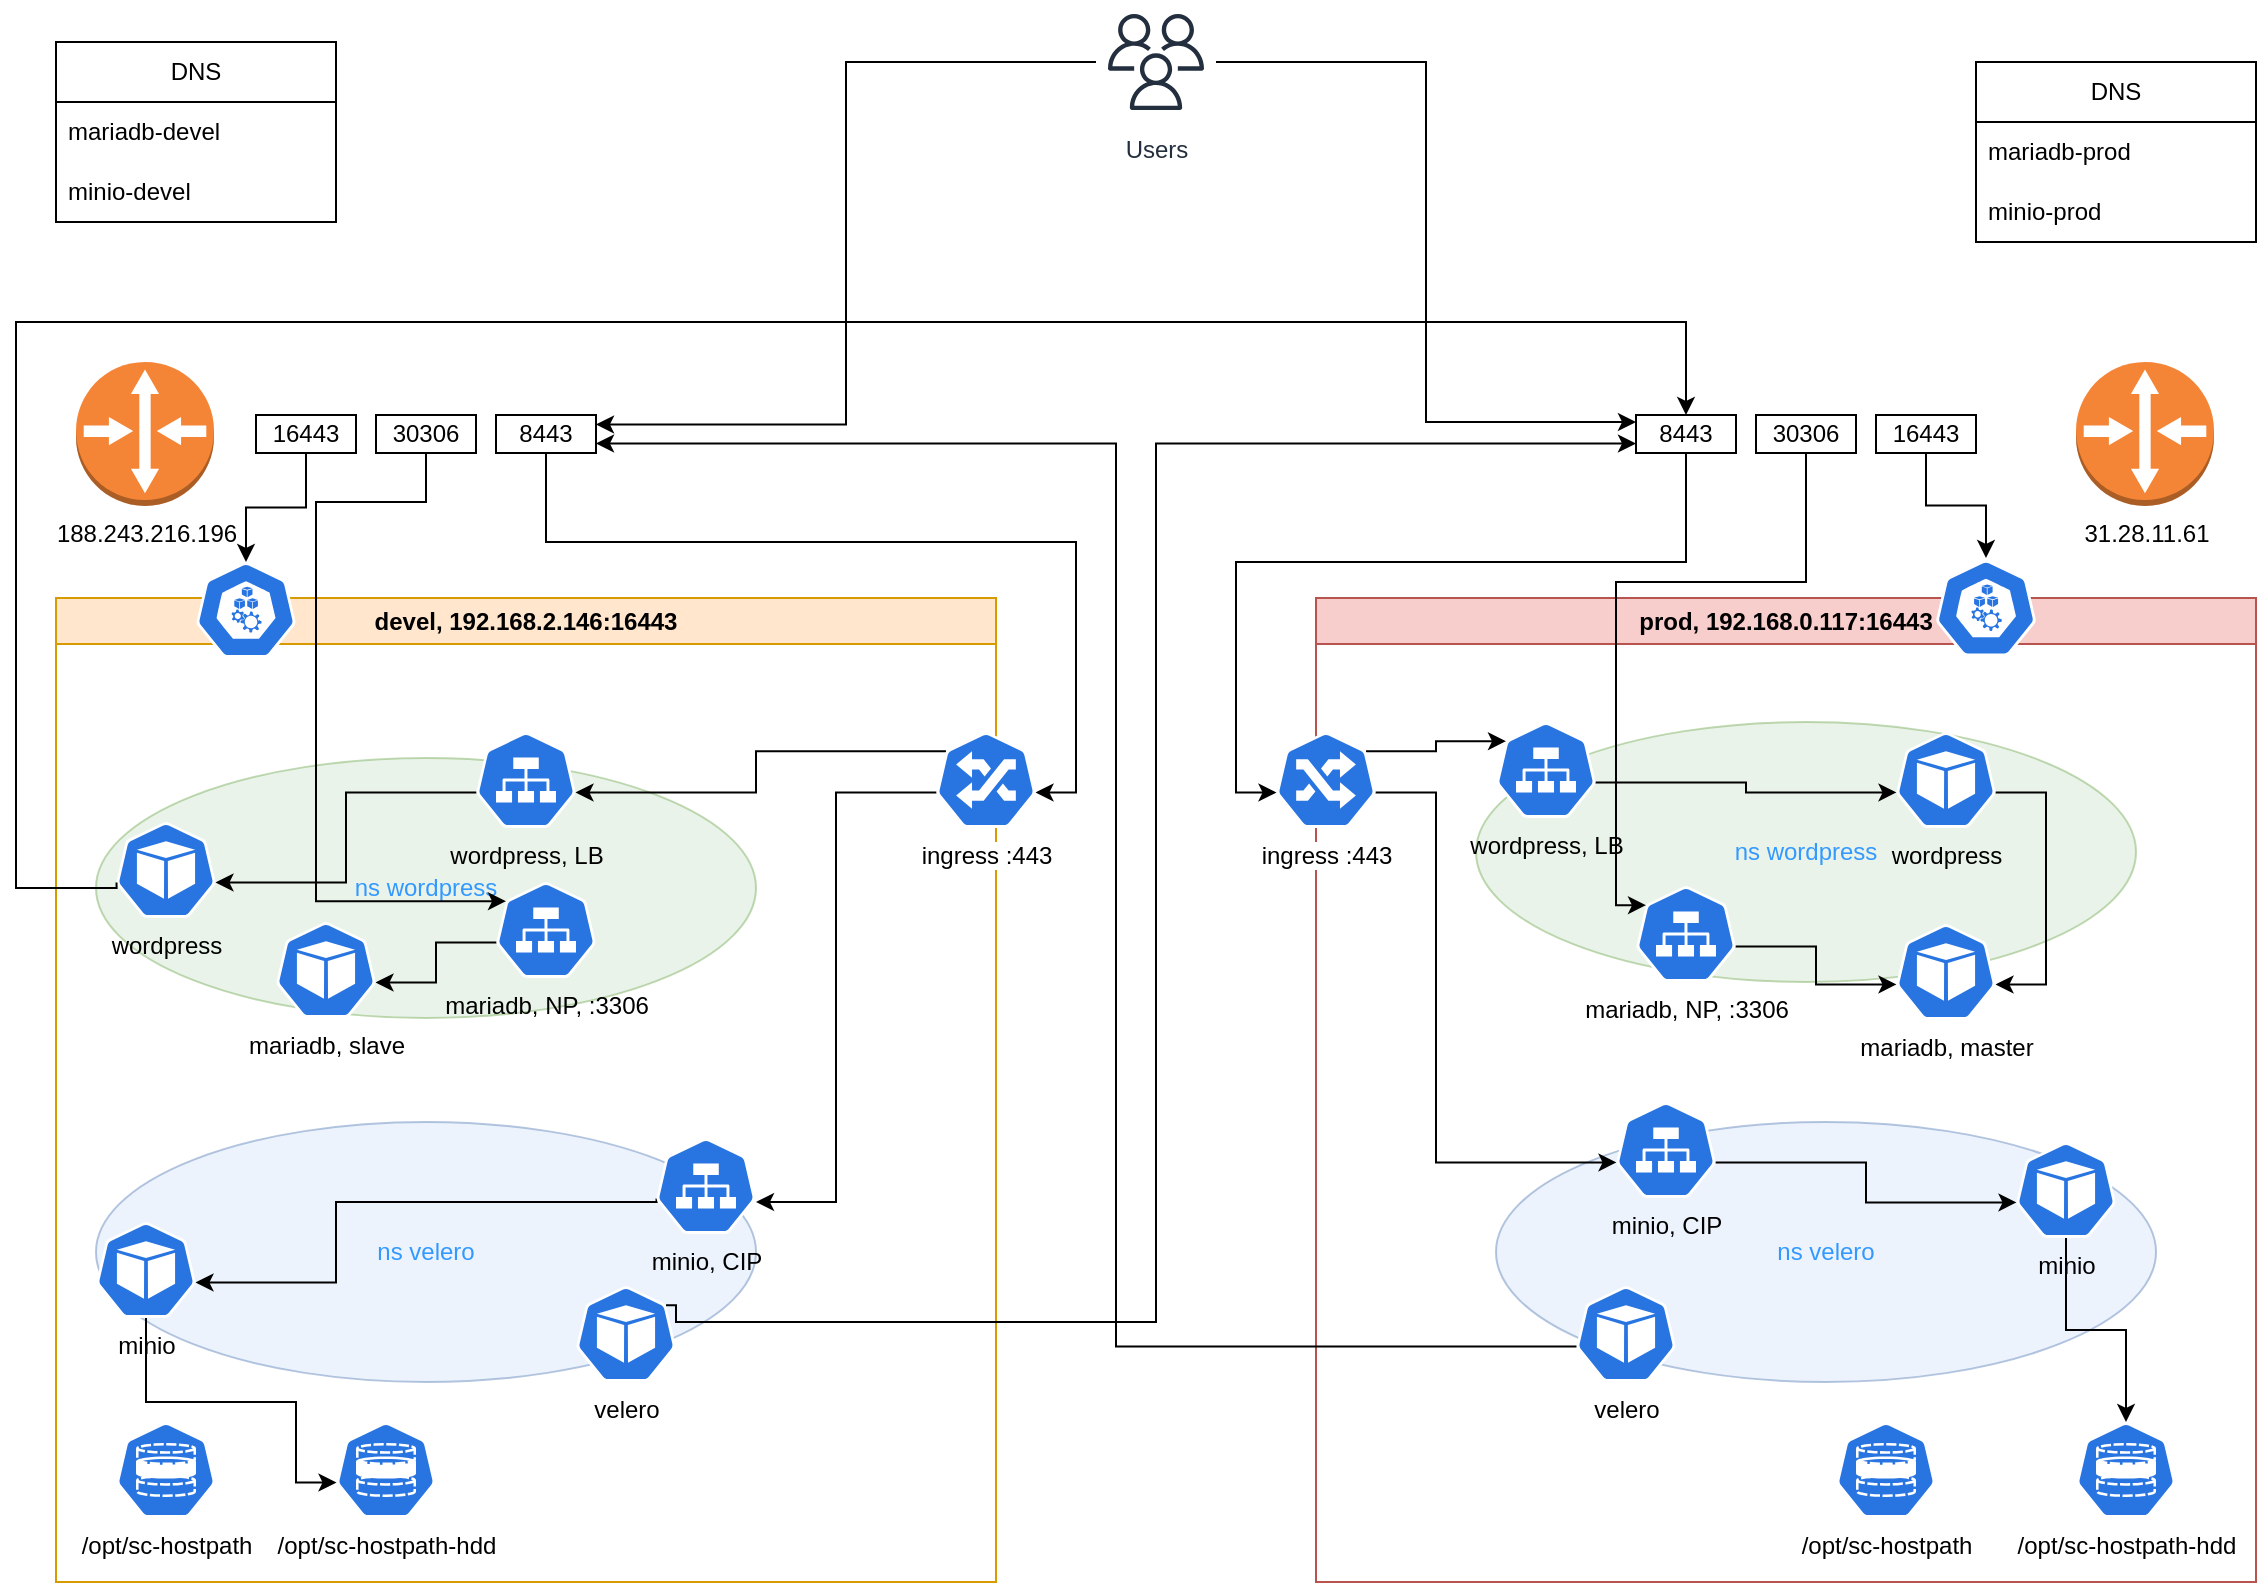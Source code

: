 <mxfile version="21.3.7" type="device">
  <diagram name="Page-1" id="nsEgBY0O27fQnudqapCM">
    <mxGraphModel dx="1414" dy="1031" grid="1" gridSize="10" guides="1" tooltips="1" connect="1" arrows="1" fold="1" page="1" pageScale="1" pageWidth="1169" pageHeight="827" background="none" math="0" shadow="0">
      <root>
        <mxCell id="0" />
        <mxCell id="1" parent="0" />
        <mxCell id="9dDGHML4WGyRwuXL0oAz-10" value="devel, 192.168.2.146:16443" style="swimlane;whiteSpace=wrap;html=1;startSize=23;fillColor=#ffe6cc;strokeColor=#d79b00;" parent="1" vertex="1">
          <mxGeometry x="45" y="317" width="470" height="492" as="geometry">
            <mxRectangle y="358" width="190" height="30" as="alternateBounds" />
          </mxGeometry>
        </mxCell>
        <mxCell id="9dDGHML4WGyRwuXL0oAz-83" value="&lt;font color=&quot;#3399ff&quot;&gt;ns wordpress&lt;/font&gt;" style="ellipse;whiteSpace=wrap;html=1;fillColor=#d5e8d4;strokeColor=#82b366;shadow=0;opacity=50;" parent="9dDGHML4WGyRwuXL0oAz-10" vertex="1">
          <mxGeometry x="20" y="80" width="330" height="130" as="geometry" />
        </mxCell>
        <mxCell id="9dDGHML4WGyRwuXL0oAz-63" value="&lt;font color=&quot;#3399ff&quot;&gt;ns velero&lt;/font&gt;" style="ellipse;whiteSpace=wrap;html=1;fillColor=#dae8fc;strokeColor=#6c8ebf;shadow=0;opacity=50;" parent="9dDGHML4WGyRwuXL0oAz-10" vertex="1">
          <mxGeometry x="20" y="262" width="330" height="130" as="geometry" />
        </mxCell>
        <mxCell id="9dDGHML4WGyRwuXL0oAz-6" value="/opt/sc-hostpath" style="sketch=0;html=1;dashed=0;whitespace=wrap;fillColor=#2875E2;strokeColor=#ffffff;points=[[0.005,0.63,0],[0.1,0.2,0],[0.9,0.2,0],[0.5,0,0],[0.995,0.63,0],[0.72,0.99,0],[0.5,1,0],[0.28,0.99,0]];verticalLabelPosition=bottom;align=center;verticalAlign=top;shape=mxgraph.kubernetes.icon;prIcon=sc" parent="9dDGHML4WGyRwuXL0oAz-10" vertex="1">
          <mxGeometry x="30" y="412" width="50" height="48" as="geometry" />
        </mxCell>
        <mxCell id="9dDGHML4WGyRwuXL0oAz-7" value="/opt/sc-hostpath-hdd" style="sketch=0;html=1;dashed=0;whitespace=wrap;fillColor=#2875E2;strokeColor=#ffffff;points=[[0.005,0.63,0],[0.1,0.2,0],[0.9,0.2,0],[0.5,0,0],[0.995,0.63,0],[0.72,0.99,0],[0.5,1,0],[0.28,0.99,0]];verticalLabelPosition=bottom;align=center;verticalAlign=top;shape=mxgraph.kubernetes.icon;prIcon=sc" parent="9dDGHML4WGyRwuXL0oAz-10" vertex="1">
          <mxGeometry x="140" y="412" width="50" height="48" as="geometry" />
        </mxCell>
        <mxCell id="9dDGHML4WGyRwuXL0oAz-8" value="wordpress" style="sketch=0;html=1;dashed=0;whitespace=wrap;fillColor=#2875E2;strokeColor=#ffffff;points=[[0.005,0.63,0],[0.1,0.2,0],[0.9,0.2,0],[0.5,0,0],[0.995,0.63,0],[0.72,0.99,0],[0.5,1,0],[0.28,0.99,0]];verticalLabelPosition=bottom;align=center;verticalAlign=top;shape=mxgraph.kubernetes.icon;prIcon=pod" parent="9dDGHML4WGyRwuXL0oAz-10" vertex="1">
          <mxGeometry x="30" y="112" width="50" height="48" as="geometry" />
        </mxCell>
        <mxCell id="9dDGHML4WGyRwuXL0oAz-80" style="edgeStyle=orthogonalEdgeStyle;rounded=0;orthogonalLoop=1;jettySize=auto;html=1;exitX=0.005;exitY=0.63;exitDx=0;exitDy=0;exitPerimeter=0;entryX=0.995;entryY=0.63;entryDx=0;entryDy=0;entryPerimeter=0;" parent="9dDGHML4WGyRwuXL0oAz-10" source="9dDGHML4WGyRwuXL0oAz-51" target="9dDGHML4WGyRwuXL0oAz-8" edge="1">
          <mxGeometry relative="1" as="geometry" />
        </mxCell>
        <mxCell id="9dDGHML4WGyRwuXL0oAz-51" value="wordpress, LB" style="sketch=0;html=1;dashed=0;whitespace=wrap;fillColor=#2875E2;strokeColor=#ffffff;points=[[0.005,0.63,0],[0.1,0.2,0],[0.9,0.2,0],[0.5,0,0],[0.995,0.63,0],[0.72,0.99,0],[0.5,1,0],[0.28,0.99,0]];verticalLabelPosition=bottom;align=center;verticalAlign=top;shape=mxgraph.kubernetes.icon;prIcon=svc" parent="9dDGHML4WGyRwuXL0oAz-10" vertex="1">
          <mxGeometry x="210" y="67" width="50" height="48" as="geometry" />
        </mxCell>
        <mxCell id="9dDGHML4WGyRwuXL0oAz-82" style="edgeStyle=orthogonalEdgeStyle;rounded=0;orthogonalLoop=1;jettySize=auto;html=1;exitX=0.005;exitY=0.63;exitDx=0;exitDy=0;exitPerimeter=0;entryX=0.995;entryY=0.63;entryDx=0;entryDy=0;entryPerimeter=0;" parent="9dDGHML4WGyRwuXL0oAz-10" source="9dDGHML4WGyRwuXL0oAz-53" target="9dDGHML4WGyRwuXL0oAz-61" edge="1">
          <mxGeometry relative="1" as="geometry" />
        </mxCell>
        <mxCell id="9dDGHML4WGyRwuXL0oAz-53" value="mariadb, NP, :3306" style="sketch=0;html=1;dashed=0;whitespace=wrap;fillColor=#2875E2;strokeColor=#ffffff;points=[[0.005,0.63,0],[0.1,0.2,0],[0.9,0.2,0],[0.5,0,0],[0.995,0.63,0],[0.72,0.99,0],[0.5,1,0],[0.28,0.99,0]];verticalLabelPosition=bottom;align=center;verticalAlign=top;shape=mxgraph.kubernetes.icon;prIcon=svc" parent="9dDGHML4WGyRwuXL0oAz-10" vertex="1">
          <mxGeometry x="220" y="142" width="50" height="48" as="geometry" />
        </mxCell>
        <mxCell id="9dDGHML4WGyRwuXL0oAz-81" style="edgeStyle=orthogonalEdgeStyle;rounded=0;orthogonalLoop=1;jettySize=auto;html=1;exitX=0.005;exitY=0.63;exitDx=0;exitDy=0;exitPerimeter=0;entryX=0.995;entryY=0.63;entryDx=0;entryDy=0;entryPerimeter=0;" parent="9dDGHML4WGyRwuXL0oAz-10" source="9dDGHML4WGyRwuXL0oAz-52" target="9dDGHML4WGyRwuXL0oAz-68" edge="1">
          <mxGeometry relative="1" as="geometry">
            <Array as="points">
              <mxPoint x="300" y="302" />
              <mxPoint x="140" y="302" />
              <mxPoint x="140" y="342" />
            </Array>
          </mxGeometry>
        </mxCell>
        <mxCell id="9dDGHML4WGyRwuXL0oAz-52" value="minio, CIP" style="sketch=0;html=1;dashed=0;whitespace=wrap;fillColor=#2875E2;strokeColor=#ffffff;points=[[0.005,0.63,0],[0.1,0.2,0],[0.9,0.2,0],[0.5,0,0],[0.995,0.63,0],[0.72,0.99,0],[0.5,1,0],[0.28,0.99,0]];verticalLabelPosition=bottom;align=center;verticalAlign=top;shape=mxgraph.kubernetes.icon;prIcon=svc" parent="9dDGHML4WGyRwuXL0oAz-10" vertex="1">
          <mxGeometry x="300" y="270" width="50" height="48" as="geometry" />
        </mxCell>
        <mxCell id="9dDGHML4WGyRwuXL0oAz-62" value="velero" style="sketch=0;html=1;dashed=0;whitespace=wrap;fillColor=#2875E2;strokeColor=#ffffff;points=[[0.005,0.63,0],[0.1,0.2,0],[0.9,0.2,0],[0.5,0,0],[0.995,0.63,0],[0.72,0.99,0],[0.5,1,0],[0.28,0.99,0]];verticalLabelPosition=bottom;align=center;verticalAlign=top;shape=mxgraph.kubernetes.icon;prIcon=pod" parent="9dDGHML4WGyRwuXL0oAz-10" vertex="1">
          <mxGeometry x="260" y="344" width="50" height="48" as="geometry" />
        </mxCell>
        <mxCell id="9dDGHML4WGyRwuXL0oAz-61" value="mariadb, slave" style="sketch=0;html=1;dashed=0;whitespace=wrap;fillColor=#2875E2;strokeColor=#ffffff;points=[[0.005,0.63,0],[0.1,0.2,0],[0.9,0.2,0],[0.5,0,0],[0.995,0.63,0],[0.72,0.99,0],[0.5,1,0],[0.28,0.99,0]];verticalLabelPosition=bottom;align=center;verticalAlign=top;shape=mxgraph.kubernetes.icon;prIcon=pod" parent="9dDGHML4WGyRwuXL0oAz-10" vertex="1">
          <mxGeometry x="110" y="162" width="50" height="48" as="geometry" />
        </mxCell>
        <mxCell id="9dDGHML4WGyRwuXL0oAz-86" style="edgeStyle=orthogonalEdgeStyle;rounded=0;orthogonalLoop=1;jettySize=auto;html=1;exitX=0.5;exitY=1;exitDx=0;exitDy=0;exitPerimeter=0;entryX=0.005;entryY=0.63;entryDx=0;entryDy=0;entryPerimeter=0;" parent="9dDGHML4WGyRwuXL0oAz-10" source="9dDGHML4WGyRwuXL0oAz-68" target="9dDGHML4WGyRwuXL0oAz-7" edge="1">
          <mxGeometry relative="1" as="geometry">
            <Array as="points">
              <mxPoint x="45" y="402" />
              <mxPoint x="120" y="402" />
              <mxPoint x="120" y="442" />
            </Array>
          </mxGeometry>
        </mxCell>
        <mxCell id="9dDGHML4WGyRwuXL0oAz-68" value="minio" style="sketch=0;html=1;dashed=0;whitespace=wrap;fillColor=#2875E2;strokeColor=#ffffff;points=[[0.005,0.63,0],[0.1,0.2,0],[0.9,0.2,0],[0.5,0,0],[0.995,0.63,0],[0.72,0.99,0],[0.5,1,0],[0.28,0.99,0]];verticalLabelPosition=bottom;align=center;verticalAlign=top;shape=mxgraph.kubernetes.icon;prIcon=pod" parent="9dDGHML4WGyRwuXL0oAz-10" vertex="1">
          <mxGeometry x="20" y="312" width="50" height="48" as="geometry" />
        </mxCell>
        <mxCell id="9dDGHML4WGyRwuXL0oAz-12" value="prod, 192.168.0.117:16443" style="swimlane;whiteSpace=wrap;html=1;glass=0;fillColor=#f8cecc;strokeColor=#b85450;" parent="1" vertex="1">
          <mxGeometry x="675" y="317" width="470" height="492" as="geometry">
            <mxRectangle x="630" y="358" width="190" height="30" as="alternateBounds" />
          </mxGeometry>
        </mxCell>
        <mxCell id="9dDGHML4WGyRwuXL0oAz-88" value="&lt;font color=&quot;#3399ff&quot;&gt;ns wordpress&lt;/font&gt;" style="ellipse;whiteSpace=wrap;html=1;fillColor=#d5e8d4;strokeColor=#82b366;shadow=0;opacity=50;" parent="9dDGHML4WGyRwuXL0oAz-12" vertex="1">
          <mxGeometry x="80" y="62" width="330" height="130" as="geometry" />
        </mxCell>
        <mxCell id="9dDGHML4WGyRwuXL0oAz-87" value="&lt;font color=&quot;#3399ff&quot;&gt;ns velero&lt;/font&gt;" style="ellipse;whiteSpace=wrap;html=1;fillColor=#dae8fc;strokeColor=#6c8ebf;shadow=0;opacity=50;" parent="9dDGHML4WGyRwuXL0oAz-12" vertex="1">
          <mxGeometry x="90" y="262" width="330" height="130" as="geometry" />
        </mxCell>
        <mxCell id="9dDGHML4WGyRwuXL0oAz-90" style="edgeStyle=orthogonalEdgeStyle;rounded=0;orthogonalLoop=1;jettySize=auto;html=1;exitX=0.9;exitY=0.2;exitDx=0;exitDy=0;exitPerimeter=0;entryX=0.1;entryY=0.2;entryDx=0;entryDy=0;entryPerimeter=0;" parent="9dDGHML4WGyRwuXL0oAz-12" source="9dDGHML4WGyRwuXL0oAz-13" target="9dDGHML4WGyRwuXL0oAz-71" edge="1">
          <mxGeometry relative="1" as="geometry" />
        </mxCell>
        <mxCell id="9dDGHML4WGyRwuXL0oAz-91" style="edgeStyle=orthogonalEdgeStyle;rounded=0;orthogonalLoop=1;jettySize=auto;html=1;exitX=0.995;exitY=0.63;exitDx=0;exitDy=0;exitPerimeter=0;entryX=0.005;entryY=0.63;entryDx=0;entryDy=0;entryPerimeter=0;" parent="9dDGHML4WGyRwuXL0oAz-12" source="9dDGHML4WGyRwuXL0oAz-13" target="9dDGHML4WGyRwuXL0oAz-72" edge="1">
          <mxGeometry relative="1" as="geometry">
            <Array as="points">
              <mxPoint x="60" y="97" />
              <mxPoint x="60" y="282" />
            </Array>
          </mxGeometry>
        </mxCell>
        <mxCell id="9dDGHML4WGyRwuXL0oAz-13" value="&lt;span style=&quot;background-color: rgb(255, 255, 255);&quot;&gt;ingress :443&lt;/span&gt;" style="sketch=0;html=1;dashed=0;whitespace=wrap;fillColor=#2875E2;strokeColor=#ffffff;points=[[0.005,0.63,0],[0.1,0.2,0],[0.9,0.2,0],[0.5,0,0],[0.995,0.63,0],[0.72,0.99,0],[0.5,1,0],[0.28,0.99,0]];verticalLabelPosition=bottom;align=center;verticalAlign=top;shape=mxgraph.kubernetes.icon;prIcon=ing" parent="9dDGHML4WGyRwuXL0oAz-12" vertex="1">
          <mxGeometry x="-20" y="67" width="50" height="48" as="geometry" />
        </mxCell>
        <mxCell id="9dDGHML4WGyRwuXL0oAz-69" value="/opt/sc-hostpath" style="sketch=0;html=1;dashed=0;whitespace=wrap;fillColor=#2875E2;strokeColor=#ffffff;points=[[0.005,0.63,0],[0.1,0.2,0],[0.9,0.2,0],[0.5,0,0],[0.995,0.63,0],[0.72,0.99,0],[0.5,1,0],[0.28,0.99,0]];verticalLabelPosition=bottom;align=center;verticalAlign=top;shape=mxgraph.kubernetes.icon;prIcon=sc" parent="9dDGHML4WGyRwuXL0oAz-12" vertex="1">
          <mxGeometry x="260" y="412" width="50" height="48" as="geometry" />
        </mxCell>
        <mxCell id="9dDGHML4WGyRwuXL0oAz-70" value="/opt/sc-hostpath-hdd" style="sketch=0;html=1;dashed=0;whitespace=wrap;fillColor=#2875E2;strokeColor=#ffffff;points=[[0.005,0.63,0],[0.1,0.2,0],[0.9,0.2,0],[0.5,0,0],[0.995,0.63,0],[0.72,0.99,0],[0.5,1,0],[0.28,0.99,0]];verticalLabelPosition=bottom;align=center;verticalAlign=top;shape=mxgraph.kubernetes.icon;prIcon=sc" parent="9dDGHML4WGyRwuXL0oAz-12" vertex="1">
          <mxGeometry x="380" y="412" width="50" height="48" as="geometry" />
        </mxCell>
        <mxCell id="9dDGHML4WGyRwuXL0oAz-93" style="edgeStyle=orthogonalEdgeStyle;rounded=0;orthogonalLoop=1;jettySize=auto;html=1;exitX=0.995;exitY=0.63;exitDx=0;exitDy=0;exitPerimeter=0;entryX=0.005;entryY=0.63;entryDx=0;entryDy=0;entryPerimeter=0;" parent="9dDGHML4WGyRwuXL0oAz-12" source="9dDGHML4WGyRwuXL0oAz-71" target="9dDGHML4WGyRwuXL0oAz-74" edge="1">
          <mxGeometry relative="1" as="geometry" />
        </mxCell>
        <mxCell id="9dDGHML4WGyRwuXL0oAz-71" value="wordpress, LB" style="sketch=0;html=1;dashed=0;whitespace=wrap;fillColor=#2875E2;strokeColor=#ffffff;points=[[0.005,0.63,0],[0.1,0.2,0],[0.9,0.2,0],[0.5,0,0],[0.995,0.63,0],[0.72,0.99,0],[0.5,1,0],[0.28,0.99,0]];verticalLabelPosition=bottom;align=center;verticalAlign=top;shape=mxgraph.kubernetes.icon;prIcon=svc" parent="9dDGHML4WGyRwuXL0oAz-12" vertex="1">
          <mxGeometry x="90" y="62" width="50" height="48" as="geometry" />
        </mxCell>
        <mxCell id="9dDGHML4WGyRwuXL0oAz-96" style="edgeStyle=orthogonalEdgeStyle;rounded=0;orthogonalLoop=1;jettySize=auto;html=1;exitX=0.995;exitY=0.63;exitDx=0;exitDy=0;exitPerimeter=0;entryX=0.005;entryY=0.63;entryDx=0;entryDy=0;entryPerimeter=0;" parent="9dDGHML4WGyRwuXL0oAz-12" source="9dDGHML4WGyRwuXL0oAz-72" target="9dDGHML4WGyRwuXL0oAz-77" edge="1">
          <mxGeometry relative="1" as="geometry" />
        </mxCell>
        <mxCell id="9dDGHML4WGyRwuXL0oAz-72" value="minio, CIP" style="sketch=0;html=1;dashed=0;whitespace=wrap;fillColor=#2875E2;strokeColor=#ffffff;points=[[0.005,0.63,0],[0.1,0.2,0],[0.9,0.2,0],[0.5,0,0],[0.995,0.63,0],[0.72,0.99,0],[0.5,1,0],[0.28,0.99,0]];verticalLabelPosition=bottom;align=center;verticalAlign=top;shape=mxgraph.kubernetes.icon;prIcon=svc" parent="9dDGHML4WGyRwuXL0oAz-12" vertex="1">
          <mxGeometry x="150" y="252" width="50" height="48" as="geometry" />
        </mxCell>
        <mxCell id="9dDGHML4WGyRwuXL0oAz-94" style="edgeStyle=orthogonalEdgeStyle;rounded=0;orthogonalLoop=1;jettySize=auto;html=1;exitX=0.995;exitY=0.63;exitDx=0;exitDy=0;exitPerimeter=0;entryX=0.005;entryY=0.63;entryDx=0;entryDy=0;entryPerimeter=0;" parent="9dDGHML4WGyRwuXL0oAz-12" source="9dDGHML4WGyRwuXL0oAz-73" target="9dDGHML4WGyRwuXL0oAz-76" edge="1">
          <mxGeometry relative="1" as="geometry" />
        </mxCell>
        <mxCell id="9dDGHML4WGyRwuXL0oAz-73" value="mariadb, NP, :3306" style="sketch=0;html=1;dashed=0;whitespace=wrap;fillColor=#2875E2;strokeColor=#ffffff;points=[[0.005,0.63,0],[0.1,0.2,0],[0.9,0.2,0],[0.5,0,0],[0.995,0.63,0],[0.72,0.99,0],[0.5,1,0],[0.28,0.99,0]];verticalLabelPosition=bottom;align=center;verticalAlign=top;shape=mxgraph.kubernetes.icon;prIcon=svc" parent="9dDGHML4WGyRwuXL0oAz-12" vertex="1">
          <mxGeometry x="160" y="144" width="50" height="48" as="geometry" />
        </mxCell>
        <mxCell id="9dDGHML4WGyRwuXL0oAz-100" style="edgeStyle=orthogonalEdgeStyle;rounded=0;orthogonalLoop=1;jettySize=auto;html=1;exitX=0.995;exitY=0.63;exitDx=0;exitDy=0;exitPerimeter=0;entryX=0.995;entryY=0.63;entryDx=0;entryDy=0;entryPerimeter=0;" parent="9dDGHML4WGyRwuXL0oAz-12" source="9dDGHML4WGyRwuXL0oAz-74" target="9dDGHML4WGyRwuXL0oAz-76" edge="1">
          <mxGeometry relative="1" as="geometry">
            <Array as="points">
              <mxPoint x="365" y="97" />
              <mxPoint x="365" y="193" />
            </Array>
          </mxGeometry>
        </mxCell>
        <mxCell id="9dDGHML4WGyRwuXL0oAz-74" value="wordpress" style="sketch=0;html=1;dashed=0;whitespace=wrap;fillColor=#2875E2;strokeColor=#ffffff;points=[[0.005,0.63,0],[0.1,0.2,0],[0.9,0.2,0],[0.5,0,0],[0.995,0.63,0],[0.72,0.99,0],[0.5,1,0],[0.28,0.99,0]];verticalLabelPosition=bottom;align=center;verticalAlign=top;shape=mxgraph.kubernetes.icon;prIcon=pod" parent="9dDGHML4WGyRwuXL0oAz-12" vertex="1">
          <mxGeometry x="290" y="67" width="50" height="48" as="geometry" />
        </mxCell>
        <mxCell id="9dDGHML4WGyRwuXL0oAz-75" value="velero" style="sketch=0;html=1;dashed=0;whitespace=wrap;fillColor=#2875E2;strokeColor=#ffffff;points=[[0.005,0.63,0],[0.1,0.2,0],[0.9,0.2,0],[0.5,0,0],[0.995,0.63,0],[0.72,0.99,0],[0.5,1,0],[0.28,0.99,0]];verticalLabelPosition=bottom;align=center;verticalAlign=top;shape=mxgraph.kubernetes.icon;prIcon=pod" parent="9dDGHML4WGyRwuXL0oAz-12" vertex="1">
          <mxGeometry x="130" y="344" width="50" height="48" as="geometry" />
        </mxCell>
        <mxCell id="9dDGHML4WGyRwuXL0oAz-76" value="mariadb, master" style="sketch=0;html=1;dashed=0;whitespace=wrap;fillColor=#2875E2;strokeColor=#ffffff;points=[[0.005,0.63,0],[0.1,0.2,0],[0.9,0.2,0],[0.5,0,0],[0.995,0.63,0],[0.72,0.99,0],[0.5,1,0],[0.28,0.99,0]];verticalLabelPosition=bottom;align=center;verticalAlign=top;shape=mxgraph.kubernetes.icon;prIcon=pod" parent="9dDGHML4WGyRwuXL0oAz-12" vertex="1">
          <mxGeometry x="290" y="163" width="50" height="48" as="geometry" />
        </mxCell>
        <mxCell id="9dDGHML4WGyRwuXL0oAz-97" style="edgeStyle=orthogonalEdgeStyle;rounded=0;orthogonalLoop=1;jettySize=auto;html=1;exitX=0.5;exitY=1;exitDx=0;exitDy=0;exitPerimeter=0;" parent="9dDGHML4WGyRwuXL0oAz-12" source="9dDGHML4WGyRwuXL0oAz-77" target="9dDGHML4WGyRwuXL0oAz-70" edge="1">
          <mxGeometry relative="1" as="geometry" />
        </mxCell>
        <mxCell id="9dDGHML4WGyRwuXL0oAz-77" value="minio" style="sketch=0;html=1;dashed=0;whitespace=wrap;fillColor=#2875E2;strokeColor=#ffffff;points=[[0.005,0.63,0],[0.1,0.2,0],[0.9,0.2,0],[0.5,0,0],[0.995,0.63,0],[0.72,0.99,0],[0.5,1,0],[0.28,0.99,0]];verticalLabelPosition=bottom;align=center;verticalAlign=top;shape=mxgraph.kubernetes.icon;prIcon=pod" parent="9dDGHML4WGyRwuXL0oAz-12" vertex="1">
          <mxGeometry x="350" y="272" width="50" height="48" as="geometry" />
        </mxCell>
        <mxCell id="9dDGHML4WGyRwuXL0oAz-21" value="31.28.11.61" style="outlineConnect=0;dashed=0;verticalLabelPosition=bottom;verticalAlign=top;align=center;html=1;shape=mxgraph.aws3.router;fillColor=#F58536;gradientColor=none;" parent="1" vertex="1">
          <mxGeometry x="1055" y="199" width="69" height="72" as="geometry" />
        </mxCell>
        <mxCell id="9dDGHML4WGyRwuXL0oAz-27" value="188.243.216.196" style="outlineConnect=0;dashed=0;verticalLabelPosition=bottom;verticalAlign=top;align=center;html=1;shape=mxgraph.aws3.router;fillColor=#F58536;gradientColor=none;" parent="1" vertex="1">
          <mxGeometry x="55" y="199" width="69" height="72" as="geometry" />
        </mxCell>
        <mxCell id="9dDGHML4WGyRwuXL0oAz-38" style="edgeStyle=orthogonalEdgeStyle;rounded=0;orthogonalLoop=1;jettySize=auto;html=1;exitX=0.5;exitY=1;exitDx=0;exitDy=0;entryX=0.5;entryY=0;entryDx=0;entryDy=0;entryPerimeter=0;" parent="1" source="9dDGHML4WGyRwuXL0oAz-28" target="9dDGHML4WGyRwuXL0oAz-1" edge="1">
          <mxGeometry relative="1" as="geometry">
            <mxPoint x="505" y="279" as="targetPoint" />
          </mxGeometry>
        </mxCell>
        <mxCell id="9dDGHML4WGyRwuXL0oAz-28" value="16443" style="rounded=0;whiteSpace=wrap;html=1;" parent="1" vertex="1">
          <mxGeometry x="145" y="225.5" width="50" height="19" as="geometry" />
        </mxCell>
        <mxCell id="9dDGHML4WGyRwuXL0oAz-40" style="edgeStyle=orthogonalEdgeStyle;rounded=0;orthogonalLoop=1;jettySize=auto;html=1;exitX=0.5;exitY=1;exitDx=0;exitDy=0;entryX=0.5;entryY=0;entryDx=0;entryDy=0;entryPerimeter=0;" parent="1" source="9dDGHML4WGyRwuXL0oAz-32" target="9dDGHML4WGyRwuXL0oAz-16" edge="1">
          <mxGeometry relative="1" as="geometry" />
        </mxCell>
        <mxCell id="9dDGHML4WGyRwuXL0oAz-32" value="16443" style="rounded=0;whiteSpace=wrap;html=1;" parent="1" vertex="1">
          <mxGeometry x="955" y="225.5" width="50" height="19" as="geometry" />
        </mxCell>
        <mxCell id="9dDGHML4WGyRwuXL0oAz-41" style="edgeStyle=orthogonalEdgeStyle;rounded=0;orthogonalLoop=1;jettySize=auto;html=1;exitX=0.5;exitY=1;exitDx=0;exitDy=0;entryX=0.005;entryY=0.63;entryDx=0;entryDy=0;entryPerimeter=0;" parent="1" source="9dDGHML4WGyRwuXL0oAz-33" target="9dDGHML4WGyRwuXL0oAz-9" edge="1">
          <mxGeometry relative="1" as="geometry">
            <Array as="points">
              <mxPoint x="290" y="289" />
              <mxPoint x="555" y="289" />
              <mxPoint x="555" y="414" />
            </Array>
          </mxGeometry>
        </mxCell>
        <mxCell id="9dDGHML4WGyRwuXL0oAz-33" value="8443" style="rounded=0;whiteSpace=wrap;html=1;" parent="1" vertex="1">
          <mxGeometry x="265" y="225.5" width="50" height="19" as="geometry" />
        </mxCell>
        <mxCell id="ufw3Np7E5UCASNNyMPpb-2" style="edgeStyle=orthogonalEdgeStyle;rounded=0;orthogonalLoop=1;jettySize=auto;html=1;exitX=0.5;exitY=1;exitDx=0;exitDy=0;entryX=0.1;entryY=0.2;entryDx=0;entryDy=0;entryPerimeter=0;" edge="1" parent="1" source="9dDGHML4WGyRwuXL0oAz-34" target="9dDGHML4WGyRwuXL0oAz-53">
          <mxGeometry relative="1" as="geometry">
            <Array as="points">
              <mxPoint x="230" y="269" />
              <mxPoint x="175" y="269" />
              <mxPoint x="175" y="469" />
            </Array>
          </mxGeometry>
        </mxCell>
        <mxCell id="9dDGHML4WGyRwuXL0oAz-34" value="30306" style="rounded=0;whiteSpace=wrap;html=1;" parent="1" vertex="1">
          <mxGeometry x="205" y="225.5" width="50" height="19" as="geometry" />
        </mxCell>
        <mxCell id="9dDGHML4WGyRwuXL0oAz-42" style="edgeStyle=orthogonalEdgeStyle;rounded=0;orthogonalLoop=1;jettySize=auto;html=1;exitX=0.5;exitY=1;exitDx=0;exitDy=0;entryX=0.005;entryY=0.63;entryDx=0;entryDy=0;entryPerimeter=0;" parent="1" source="9dDGHML4WGyRwuXL0oAz-36" target="9dDGHML4WGyRwuXL0oAz-13" edge="1">
          <mxGeometry relative="1" as="geometry">
            <Array as="points">
              <mxPoint x="860" y="299" />
              <mxPoint x="635" y="299" />
              <mxPoint x="635" y="414" />
            </Array>
          </mxGeometry>
        </mxCell>
        <mxCell id="9dDGHML4WGyRwuXL0oAz-36" value="8443" style="rounded=0;whiteSpace=wrap;html=1;" parent="1" vertex="1">
          <mxGeometry x="835" y="225.5" width="50" height="19" as="geometry" />
        </mxCell>
        <mxCell id="ufw3Np7E5UCASNNyMPpb-5" style="edgeStyle=orthogonalEdgeStyle;rounded=0;orthogonalLoop=1;jettySize=auto;html=1;exitX=0.5;exitY=1;exitDx=0;exitDy=0;entryX=0.1;entryY=0.2;entryDx=0;entryDy=0;entryPerimeter=0;" edge="1" parent="1" source="9dDGHML4WGyRwuXL0oAz-37" target="9dDGHML4WGyRwuXL0oAz-73">
          <mxGeometry relative="1" as="geometry">
            <Array as="points">
              <mxPoint x="920" y="309" />
              <mxPoint x="825" y="309" />
              <mxPoint x="825" y="471" />
            </Array>
          </mxGeometry>
        </mxCell>
        <mxCell id="9dDGHML4WGyRwuXL0oAz-37" value="30306" style="rounded=0;whiteSpace=wrap;html=1;" parent="1" vertex="1">
          <mxGeometry x="895" y="225.5" width="50" height="19" as="geometry" />
        </mxCell>
        <mxCell id="9dDGHML4WGyRwuXL0oAz-16" value="" style="sketch=0;html=1;dashed=0;whitespace=wrap;fillColor=#2875E2;strokeColor=#ffffff;points=[[0.005,0.63,0],[0.1,0.2,0],[0.9,0.2,0],[0.5,0,0],[0.995,0.63,0],[0.72,0.99,0],[0.5,1,0],[0.28,0.99,0]];verticalLabelPosition=bottom;align=center;verticalAlign=top;shape=mxgraph.kubernetes.icon;prIcon=node" parent="1" vertex="1">
          <mxGeometry x="985" y="297" width="50" height="50" as="geometry" />
        </mxCell>
        <mxCell id="9dDGHML4WGyRwuXL0oAz-1" value="" style="sketch=0;html=1;dashed=0;whitespace=wrap;fillColor=#2875E2;strokeColor=#ffffff;points=[[0.005,0.63,0],[0.1,0.2,0],[0.9,0.2,0],[0.5,0,0],[0.995,0.63,0],[0.72,0.99,0],[0.5,1,0],[0.28,0.99,0]];verticalLabelPosition=bottom;align=center;verticalAlign=top;shape=mxgraph.kubernetes.icon;prIcon=node" parent="1" vertex="1">
          <mxGeometry x="115" y="299" width="50" height="48" as="geometry" />
        </mxCell>
        <mxCell id="9dDGHML4WGyRwuXL0oAz-66" style="edgeStyle=orthogonalEdgeStyle;rounded=0;orthogonalLoop=1;jettySize=auto;html=1;exitX=0.9;exitY=0.2;exitDx=0;exitDy=0;exitPerimeter=0;entryX=0.995;entryY=0.63;entryDx=0;entryDy=0;entryPerimeter=0;" parent="1" source="9dDGHML4WGyRwuXL0oAz-9" target="9dDGHML4WGyRwuXL0oAz-51" edge="1">
          <mxGeometry relative="1" as="geometry" />
        </mxCell>
        <mxCell id="9dDGHML4WGyRwuXL0oAz-67" style="edgeStyle=orthogonalEdgeStyle;rounded=0;orthogonalLoop=1;jettySize=auto;html=1;exitX=0.995;exitY=0.63;exitDx=0;exitDy=0;exitPerimeter=0;" parent="1" source="9dDGHML4WGyRwuXL0oAz-9" edge="1">
          <mxGeometry relative="1" as="geometry">
            <mxPoint x="395" y="619" as="targetPoint" />
            <Array as="points">
              <mxPoint x="435" y="414" />
              <mxPoint x="435" y="619" />
            </Array>
          </mxGeometry>
        </mxCell>
        <mxCell id="9dDGHML4WGyRwuXL0oAz-9" value="&lt;span style=&quot;background-color: rgb(255, 255, 255);&quot;&gt;ingress :443&lt;/span&gt;" style="sketch=0;html=1;dashed=0;whitespace=wrap;fillColor=#2875E2;strokeColor=#ffffff;points=[[0.005,0.63,0],[0.1,0.2,0],[0.9,0.2,0],[0.5,0,0],[0.995,0.63,0],[0.72,0.99,0],[0.5,1,0],[0.28,0.99,0]];verticalLabelPosition=bottom;align=center;verticalAlign=top;shape=mxgraph.kubernetes.icon;prIcon=ing;flipH=1;" parent="1" vertex="1">
          <mxGeometry x="485" y="384" width="50" height="48" as="geometry" />
        </mxCell>
        <mxCell id="9dDGHML4WGyRwuXL0oAz-44" value="DNS" style="swimlane;fontStyle=0;childLayout=stackLayout;horizontal=1;startSize=30;horizontalStack=0;resizeParent=1;resizeParentMax=0;resizeLast=0;collapsible=1;marginBottom=0;whiteSpace=wrap;html=1;" parent="1" vertex="1">
          <mxGeometry x="45" y="39" width="140" height="90" as="geometry">
            <mxRectangle y="80" width="60" height="30" as="alternateBounds" />
          </mxGeometry>
        </mxCell>
        <mxCell id="9dDGHML4WGyRwuXL0oAz-45" value="mariadb-devel" style="text;strokeColor=none;fillColor=none;align=left;verticalAlign=middle;spacingLeft=4;spacingRight=4;overflow=hidden;points=[[0,0.5],[1,0.5]];portConstraint=eastwest;rotatable=0;whiteSpace=wrap;html=1;" parent="9dDGHML4WGyRwuXL0oAz-44" vertex="1">
          <mxGeometry y="30" width="140" height="30" as="geometry" />
        </mxCell>
        <mxCell id="9dDGHML4WGyRwuXL0oAz-46" value="minio-devel" style="text;strokeColor=none;fillColor=none;align=left;verticalAlign=middle;spacingLeft=4;spacingRight=4;overflow=hidden;points=[[0,0.5],[1,0.5]];portConstraint=eastwest;rotatable=0;whiteSpace=wrap;html=1;" parent="9dDGHML4WGyRwuXL0oAz-44" vertex="1">
          <mxGeometry y="60" width="140" height="30" as="geometry" />
        </mxCell>
        <mxCell id="9dDGHML4WGyRwuXL0oAz-48" value="DNS" style="swimlane;fontStyle=0;childLayout=stackLayout;horizontal=1;startSize=30;horizontalStack=0;resizeParent=1;resizeParentMax=0;resizeLast=0;collapsible=1;marginBottom=0;whiteSpace=wrap;html=1;" parent="1" vertex="1">
          <mxGeometry x="1005" y="49" width="140" height="90" as="geometry">
            <mxRectangle y="80" width="60" height="30" as="alternateBounds" />
          </mxGeometry>
        </mxCell>
        <mxCell id="9dDGHML4WGyRwuXL0oAz-49" value="mariadb-prod" style="text;strokeColor=none;fillColor=none;align=left;verticalAlign=middle;spacingLeft=4;spacingRight=4;overflow=hidden;points=[[0,0.5],[1,0.5]];portConstraint=eastwest;rotatable=0;whiteSpace=wrap;html=1;" parent="9dDGHML4WGyRwuXL0oAz-48" vertex="1">
          <mxGeometry y="30" width="140" height="30" as="geometry" />
        </mxCell>
        <mxCell id="9dDGHML4WGyRwuXL0oAz-50" value="minio-prod" style="text;strokeColor=none;fillColor=none;align=left;verticalAlign=middle;spacingLeft=4;spacingRight=4;overflow=hidden;points=[[0,0.5],[1,0.5]];portConstraint=eastwest;rotatable=0;whiteSpace=wrap;html=1;" parent="9dDGHML4WGyRwuXL0oAz-48" vertex="1">
          <mxGeometry y="60" width="140" height="30" as="geometry" />
        </mxCell>
        <mxCell id="9dDGHML4WGyRwuXL0oAz-59" style="edgeStyle=orthogonalEdgeStyle;rounded=0;orthogonalLoop=1;jettySize=auto;html=1;entryX=1;entryY=0.25;entryDx=0;entryDy=0;" parent="1" source="9dDGHML4WGyRwuXL0oAz-58" target="9dDGHML4WGyRwuXL0oAz-33" edge="1">
          <mxGeometry relative="1" as="geometry" />
        </mxCell>
        <mxCell id="9dDGHML4WGyRwuXL0oAz-60" style="edgeStyle=orthogonalEdgeStyle;rounded=0;orthogonalLoop=1;jettySize=auto;html=1;" parent="1" source="9dDGHML4WGyRwuXL0oAz-58" edge="1">
          <mxGeometry relative="1" as="geometry">
            <mxPoint x="835" y="229" as="targetPoint" />
            <Array as="points">
              <mxPoint x="730" y="49" />
              <mxPoint x="730" y="229" />
              <mxPoint x="835" y="229" />
            </Array>
          </mxGeometry>
        </mxCell>
        <mxCell id="9dDGHML4WGyRwuXL0oAz-58" value="Users" style="sketch=0;outlineConnect=0;fontColor=#232F3E;gradientColor=none;strokeColor=#232F3E;fillColor=#ffffff;dashed=0;verticalLabelPosition=bottom;verticalAlign=top;align=center;html=1;fontSize=12;fontStyle=0;aspect=fixed;shape=mxgraph.aws4.resourceIcon;resIcon=mxgraph.aws4.users;" parent="1" vertex="1">
          <mxGeometry x="565" y="19" width="60" height="60" as="geometry" />
        </mxCell>
        <mxCell id="ufw3Np7E5UCASNNyMPpb-1" style="edgeStyle=orthogonalEdgeStyle;rounded=0;orthogonalLoop=1;jettySize=auto;html=1;exitX=0.005;exitY=0.63;exitDx=0;exitDy=0;entryX=0.5;entryY=0;entryDx=0;entryDy=0;exitPerimeter=0;" edge="1" parent="1" source="9dDGHML4WGyRwuXL0oAz-8" target="9dDGHML4WGyRwuXL0oAz-36">
          <mxGeometry relative="1" as="geometry">
            <Array as="points">
              <mxPoint x="75" y="462" />
              <mxPoint x="25" y="462" />
              <mxPoint x="25" y="179" />
              <mxPoint x="860" y="179" />
            </Array>
          </mxGeometry>
        </mxCell>
        <mxCell id="ufw3Np7E5UCASNNyMPpb-3" style="edgeStyle=orthogonalEdgeStyle;rounded=0;orthogonalLoop=1;jettySize=auto;html=1;exitX=0.005;exitY=0.63;exitDx=0;exitDy=0;exitPerimeter=0;entryX=1;entryY=0.75;entryDx=0;entryDy=0;" edge="1" parent="1" source="9dDGHML4WGyRwuXL0oAz-75" target="9dDGHML4WGyRwuXL0oAz-33">
          <mxGeometry relative="1" as="geometry">
            <mxPoint x="585" y="259" as="targetPoint" />
            <Array as="points">
              <mxPoint x="575" y="691" />
              <mxPoint x="575" y="240" />
            </Array>
          </mxGeometry>
        </mxCell>
        <mxCell id="ufw3Np7E5UCASNNyMPpb-4" style="edgeStyle=orthogonalEdgeStyle;rounded=0;orthogonalLoop=1;jettySize=auto;html=1;exitX=0.9;exitY=0.2;exitDx=0;exitDy=0;exitPerimeter=0;entryX=0;entryY=0.75;entryDx=0;entryDy=0;" edge="1" parent="1" source="9dDGHML4WGyRwuXL0oAz-62" target="9dDGHML4WGyRwuXL0oAz-36">
          <mxGeometry relative="1" as="geometry">
            <Array as="points">
              <mxPoint x="355" y="671" />
              <mxPoint x="355" y="679" />
              <mxPoint x="595" y="679" />
              <mxPoint x="595" y="240" />
            </Array>
          </mxGeometry>
        </mxCell>
      </root>
    </mxGraphModel>
  </diagram>
</mxfile>
